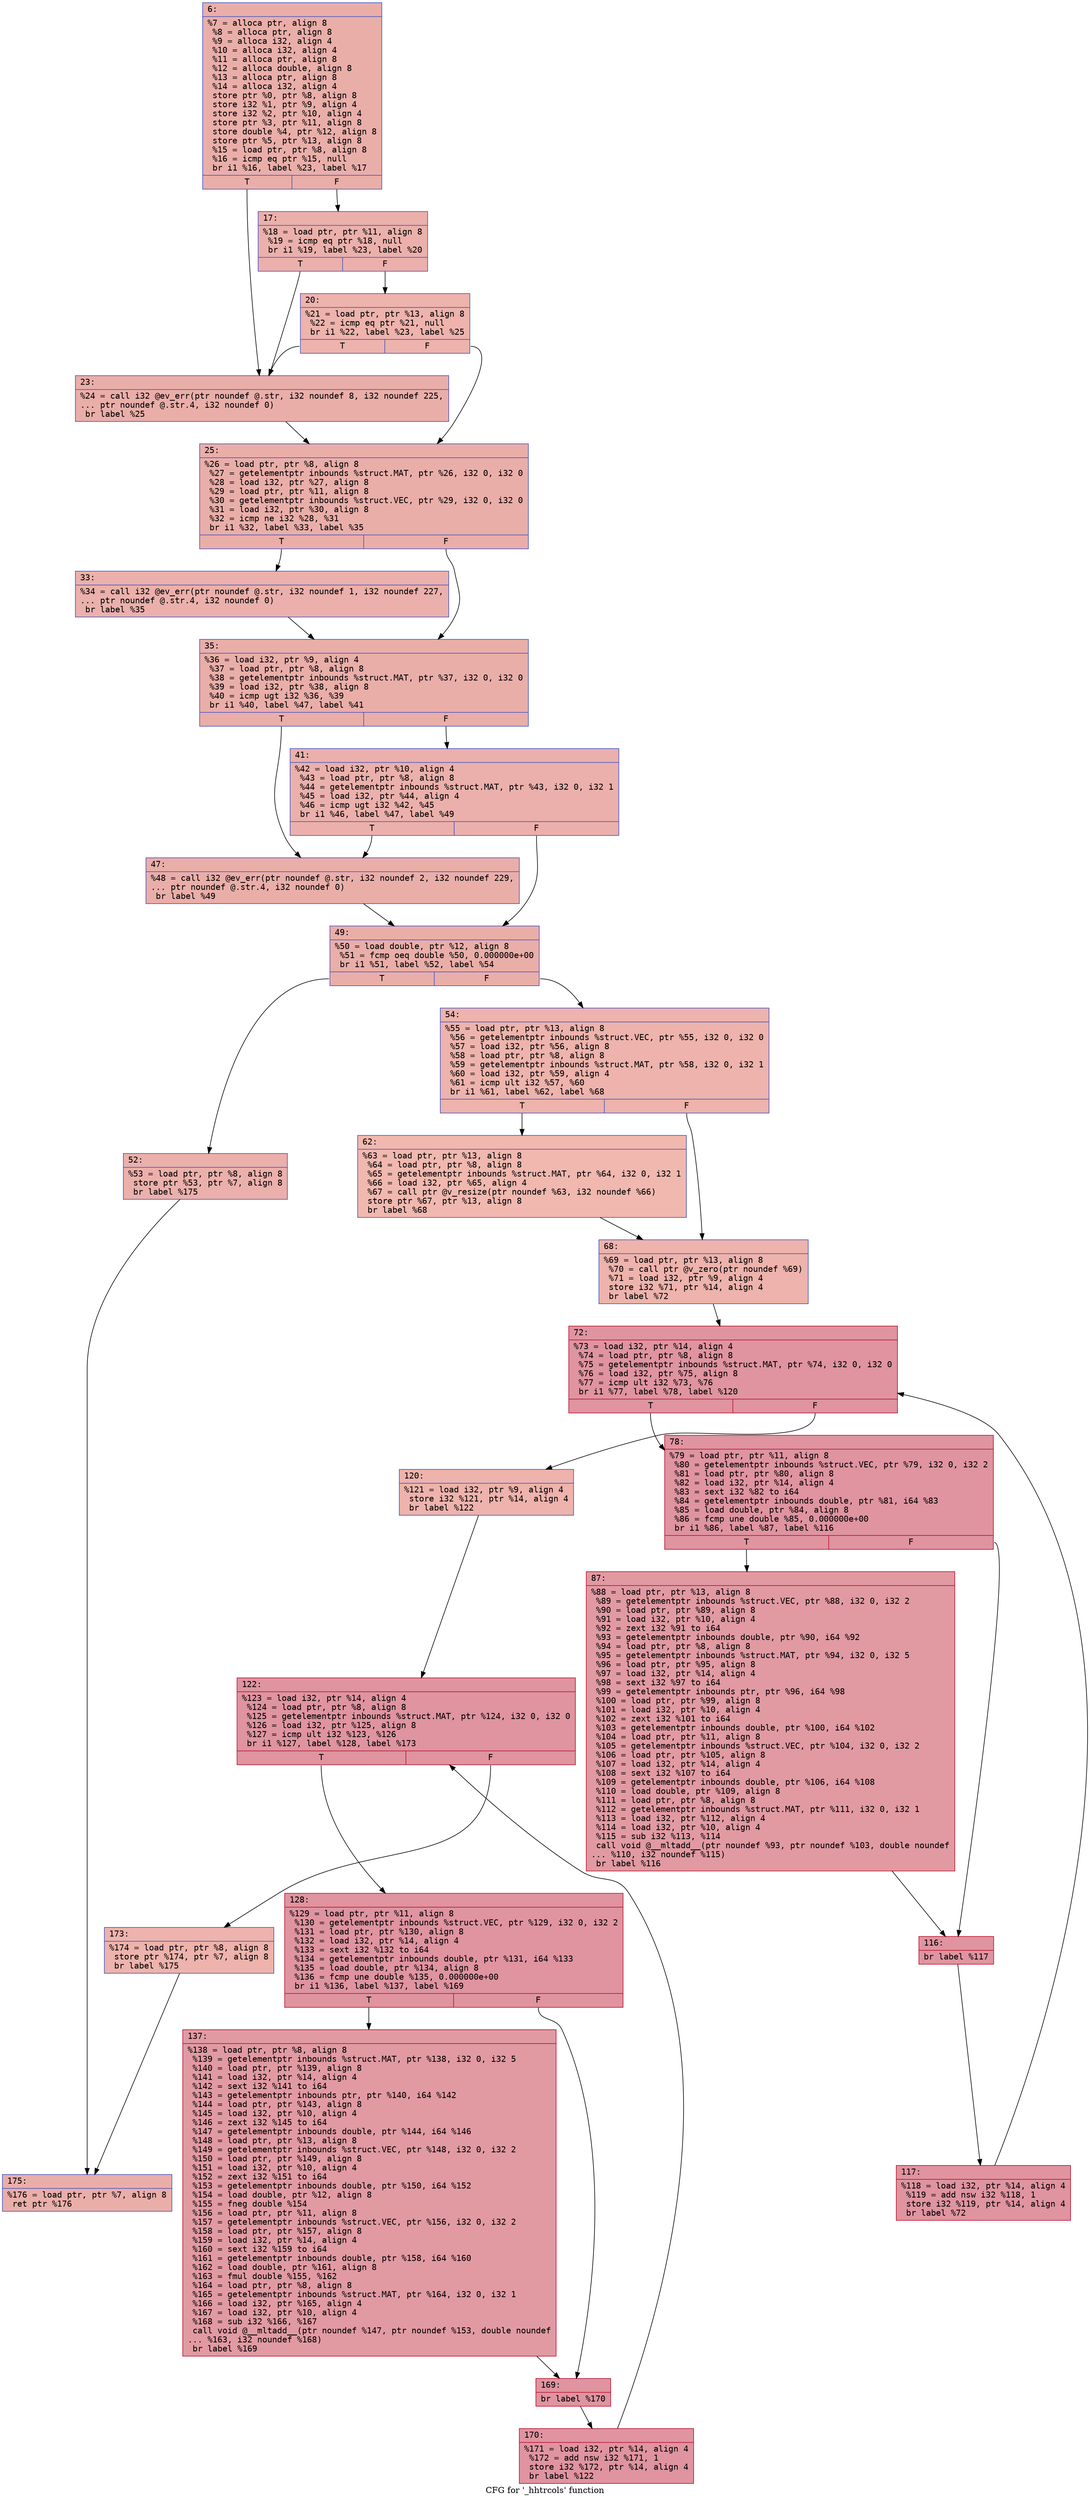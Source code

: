 digraph "CFG for '_hhtrcols' function" {
	label="CFG for '_hhtrcols' function";

	Node0x60000095ed50 [shape=record,color="#3d50c3ff", style=filled, fillcolor="#d0473d70" fontname="Courier",label="{6:\l|  %7 = alloca ptr, align 8\l  %8 = alloca ptr, align 8\l  %9 = alloca i32, align 4\l  %10 = alloca i32, align 4\l  %11 = alloca ptr, align 8\l  %12 = alloca double, align 8\l  %13 = alloca ptr, align 8\l  %14 = alloca i32, align 4\l  store ptr %0, ptr %8, align 8\l  store i32 %1, ptr %9, align 4\l  store i32 %2, ptr %10, align 4\l  store ptr %3, ptr %11, align 8\l  store double %4, ptr %12, align 8\l  store ptr %5, ptr %13, align 8\l  %15 = load ptr, ptr %8, align 8\l  %16 = icmp eq ptr %15, null\l  br i1 %16, label %23, label %17\l|{<s0>T|<s1>F}}"];
	Node0x60000095ed50:s0 -> Node0x60000095ee40[tooltip="6 -> 23\nProbability 37.50%" ];
	Node0x60000095ed50:s1 -> Node0x60000095eda0[tooltip="6 -> 17\nProbability 62.50%" ];
	Node0x60000095eda0 [shape=record,color="#3d50c3ff", style=filled, fillcolor="#d24b4070" fontname="Courier",label="{17:\l|  %18 = load ptr, ptr %11, align 8\l  %19 = icmp eq ptr %18, null\l  br i1 %19, label %23, label %20\l|{<s0>T|<s1>F}}"];
	Node0x60000095eda0:s0 -> Node0x60000095ee40[tooltip="17 -> 23\nProbability 37.50%" ];
	Node0x60000095eda0:s1 -> Node0x60000095edf0[tooltip="17 -> 20\nProbability 62.50%" ];
	Node0x60000095edf0 [shape=record,color="#3d50c3ff", style=filled, fillcolor="#d6524470" fontname="Courier",label="{20:\l|  %21 = load ptr, ptr %13, align 8\l  %22 = icmp eq ptr %21, null\l  br i1 %22, label %23, label %25\l|{<s0>T|<s1>F}}"];
	Node0x60000095edf0:s0 -> Node0x60000095ee40[tooltip="20 -> 23\nProbability 37.50%" ];
	Node0x60000095edf0:s1 -> Node0x60000095ee90[tooltip="20 -> 25\nProbability 62.50%" ];
	Node0x60000095ee40 [shape=record,color="#3d50c3ff", style=filled, fillcolor="#d0473d70" fontname="Courier",label="{23:\l|  %24 = call i32 @ev_err(ptr noundef @.str, i32 noundef 8, i32 noundef 225,\l... ptr noundef @.str.4, i32 noundef 0)\l  br label %25\l}"];
	Node0x60000095ee40 -> Node0x60000095ee90[tooltip="23 -> 25\nProbability 100.00%" ];
	Node0x60000095ee90 [shape=record,color="#3d50c3ff", style=filled, fillcolor="#d0473d70" fontname="Courier",label="{25:\l|  %26 = load ptr, ptr %8, align 8\l  %27 = getelementptr inbounds %struct.MAT, ptr %26, i32 0, i32 0\l  %28 = load i32, ptr %27, align 8\l  %29 = load ptr, ptr %11, align 8\l  %30 = getelementptr inbounds %struct.VEC, ptr %29, i32 0, i32 0\l  %31 = load i32, ptr %30, align 8\l  %32 = icmp ne i32 %28, %31\l  br i1 %32, label %33, label %35\l|{<s0>T|<s1>F}}"];
	Node0x60000095ee90:s0 -> Node0x60000095eee0[tooltip="25 -> 33\nProbability 50.00%" ];
	Node0x60000095ee90:s1 -> Node0x60000095ef30[tooltip="25 -> 35\nProbability 50.00%" ];
	Node0x60000095eee0 [shape=record,color="#3d50c3ff", style=filled, fillcolor="#d24b4070" fontname="Courier",label="{33:\l|  %34 = call i32 @ev_err(ptr noundef @.str, i32 noundef 1, i32 noundef 227,\l... ptr noundef @.str.4, i32 noundef 0)\l  br label %35\l}"];
	Node0x60000095eee0 -> Node0x60000095ef30[tooltip="33 -> 35\nProbability 100.00%" ];
	Node0x60000095ef30 [shape=record,color="#3d50c3ff", style=filled, fillcolor="#d0473d70" fontname="Courier",label="{35:\l|  %36 = load i32, ptr %9, align 4\l  %37 = load ptr, ptr %8, align 8\l  %38 = getelementptr inbounds %struct.MAT, ptr %37, i32 0, i32 0\l  %39 = load i32, ptr %38, align 8\l  %40 = icmp ugt i32 %36, %39\l  br i1 %40, label %47, label %41\l|{<s0>T|<s1>F}}"];
	Node0x60000095ef30:s0 -> Node0x60000095efd0[tooltip="35 -> 47\nProbability 50.00%" ];
	Node0x60000095ef30:s1 -> Node0x60000095ef80[tooltip="35 -> 41\nProbability 50.00%" ];
	Node0x60000095ef80 [shape=record,color="#3d50c3ff", style=filled, fillcolor="#d24b4070" fontname="Courier",label="{41:\l|  %42 = load i32, ptr %10, align 4\l  %43 = load ptr, ptr %8, align 8\l  %44 = getelementptr inbounds %struct.MAT, ptr %43, i32 0, i32 1\l  %45 = load i32, ptr %44, align 4\l  %46 = icmp ugt i32 %42, %45\l  br i1 %46, label %47, label %49\l|{<s0>T|<s1>F}}"];
	Node0x60000095ef80:s0 -> Node0x60000095efd0[tooltip="41 -> 47\nProbability 50.00%" ];
	Node0x60000095ef80:s1 -> Node0x60000095f020[tooltip="41 -> 49\nProbability 50.00%" ];
	Node0x60000095efd0 [shape=record,color="#3d50c3ff", style=filled, fillcolor="#d0473d70" fontname="Courier",label="{47:\l|  %48 = call i32 @ev_err(ptr noundef @.str, i32 noundef 2, i32 noundef 229,\l... ptr noundef @.str.4, i32 noundef 0)\l  br label %49\l}"];
	Node0x60000095efd0 -> Node0x60000095f020[tooltip="47 -> 49\nProbability 100.00%" ];
	Node0x60000095f020 [shape=record,color="#3d50c3ff", style=filled, fillcolor="#d0473d70" fontname="Courier",label="{49:\l|  %50 = load double, ptr %12, align 8\l  %51 = fcmp oeq double %50, 0.000000e+00\l  br i1 %51, label %52, label %54\l|{<s0>T|<s1>F}}"];
	Node0x60000095f020:s0 -> Node0x60000095f070[tooltip="49 -> 52\nProbability 62.50%" ];
	Node0x60000095f020:s1 -> Node0x60000095f0c0[tooltip="49 -> 54\nProbability 37.50%" ];
	Node0x60000095f070 [shape=record,color="#3d50c3ff", style=filled, fillcolor="#d24b4070" fontname="Courier",label="{52:\l|  %53 = load ptr, ptr %8, align 8\l  store ptr %53, ptr %7, align 8\l  br label %175\l}"];
	Node0x60000095f070 -> Node0x60000095f570[tooltip="52 -> 175\nProbability 100.00%" ];
	Node0x60000095f0c0 [shape=record,color="#3d50c3ff", style=filled, fillcolor="#d6524470" fontname="Courier",label="{54:\l|  %55 = load ptr, ptr %13, align 8\l  %56 = getelementptr inbounds %struct.VEC, ptr %55, i32 0, i32 0\l  %57 = load i32, ptr %56, align 8\l  %58 = load ptr, ptr %8, align 8\l  %59 = getelementptr inbounds %struct.MAT, ptr %58, i32 0, i32 1\l  %60 = load i32, ptr %59, align 4\l  %61 = icmp ult i32 %57, %60\l  br i1 %61, label %62, label %68\l|{<s0>T|<s1>F}}"];
	Node0x60000095f0c0:s0 -> Node0x60000095f110[tooltip="54 -> 62\nProbability 50.00%" ];
	Node0x60000095f0c0:s1 -> Node0x60000095f160[tooltip="54 -> 68\nProbability 50.00%" ];
	Node0x60000095f110 [shape=record,color="#3d50c3ff", style=filled, fillcolor="#dc5d4a70" fontname="Courier",label="{62:\l|  %63 = load ptr, ptr %13, align 8\l  %64 = load ptr, ptr %8, align 8\l  %65 = getelementptr inbounds %struct.MAT, ptr %64, i32 0, i32 1\l  %66 = load i32, ptr %65, align 4\l  %67 = call ptr @v_resize(ptr noundef %63, i32 noundef %66)\l  store ptr %67, ptr %13, align 8\l  br label %68\l}"];
	Node0x60000095f110 -> Node0x60000095f160[tooltip="62 -> 68\nProbability 100.00%" ];
	Node0x60000095f160 [shape=record,color="#3d50c3ff", style=filled, fillcolor="#d6524470" fontname="Courier",label="{68:\l|  %69 = load ptr, ptr %13, align 8\l  %70 = call ptr @v_zero(ptr noundef %69)\l  %71 = load i32, ptr %9, align 4\l  store i32 %71, ptr %14, align 4\l  br label %72\l}"];
	Node0x60000095f160 -> Node0x60000095f1b0[tooltip="68 -> 72\nProbability 100.00%" ];
	Node0x60000095f1b0 [shape=record,color="#b70d28ff", style=filled, fillcolor="#b70d2870" fontname="Courier",label="{72:\l|  %73 = load i32, ptr %14, align 4\l  %74 = load ptr, ptr %8, align 8\l  %75 = getelementptr inbounds %struct.MAT, ptr %74, i32 0, i32 0\l  %76 = load i32, ptr %75, align 8\l  %77 = icmp ult i32 %73, %76\l  br i1 %77, label %78, label %120\l|{<s0>T|<s1>F}}"];
	Node0x60000095f1b0:s0 -> Node0x60000095f200[tooltip="72 -> 78\nProbability 96.88%" ];
	Node0x60000095f1b0:s1 -> Node0x60000095f340[tooltip="72 -> 120\nProbability 3.12%" ];
	Node0x60000095f200 [shape=record,color="#b70d28ff", style=filled, fillcolor="#b70d2870" fontname="Courier",label="{78:\l|  %79 = load ptr, ptr %11, align 8\l  %80 = getelementptr inbounds %struct.VEC, ptr %79, i32 0, i32 2\l  %81 = load ptr, ptr %80, align 8\l  %82 = load i32, ptr %14, align 4\l  %83 = sext i32 %82 to i64\l  %84 = getelementptr inbounds double, ptr %81, i64 %83\l  %85 = load double, ptr %84, align 8\l  %86 = fcmp une double %85, 0.000000e+00\l  br i1 %86, label %87, label %116\l|{<s0>T|<s1>F}}"];
	Node0x60000095f200:s0 -> Node0x60000095f250[tooltip="78 -> 87\nProbability 62.50%" ];
	Node0x60000095f200:s1 -> Node0x60000095f2a0[tooltip="78 -> 116\nProbability 37.50%" ];
	Node0x60000095f250 [shape=record,color="#b70d28ff", style=filled, fillcolor="#bb1b2c70" fontname="Courier",label="{87:\l|  %88 = load ptr, ptr %13, align 8\l  %89 = getelementptr inbounds %struct.VEC, ptr %88, i32 0, i32 2\l  %90 = load ptr, ptr %89, align 8\l  %91 = load i32, ptr %10, align 4\l  %92 = zext i32 %91 to i64\l  %93 = getelementptr inbounds double, ptr %90, i64 %92\l  %94 = load ptr, ptr %8, align 8\l  %95 = getelementptr inbounds %struct.MAT, ptr %94, i32 0, i32 5\l  %96 = load ptr, ptr %95, align 8\l  %97 = load i32, ptr %14, align 4\l  %98 = sext i32 %97 to i64\l  %99 = getelementptr inbounds ptr, ptr %96, i64 %98\l  %100 = load ptr, ptr %99, align 8\l  %101 = load i32, ptr %10, align 4\l  %102 = zext i32 %101 to i64\l  %103 = getelementptr inbounds double, ptr %100, i64 %102\l  %104 = load ptr, ptr %11, align 8\l  %105 = getelementptr inbounds %struct.VEC, ptr %104, i32 0, i32 2\l  %106 = load ptr, ptr %105, align 8\l  %107 = load i32, ptr %14, align 4\l  %108 = sext i32 %107 to i64\l  %109 = getelementptr inbounds double, ptr %106, i64 %108\l  %110 = load double, ptr %109, align 8\l  %111 = load ptr, ptr %8, align 8\l  %112 = getelementptr inbounds %struct.MAT, ptr %111, i32 0, i32 1\l  %113 = load i32, ptr %112, align 4\l  %114 = load i32, ptr %10, align 4\l  %115 = sub i32 %113, %114\l  call void @__mltadd__(ptr noundef %93, ptr noundef %103, double noundef\l... %110, i32 noundef %115)\l  br label %116\l}"];
	Node0x60000095f250 -> Node0x60000095f2a0[tooltip="87 -> 116\nProbability 100.00%" ];
	Node0x60000095f2a0 [shape=record,color="#b70d28ff", style=filled, fillcolor="#b70d2870" fontname="Courier",label="{116:\l|  br label %117\l}"];
	Node0x60000095f2a0 -> Node0x60000095f2f0[tooltip="116 -> 117\nProbability 100.00%" ];
	Node0x60000095f2f0 [shape=record,color="#b70d28ff", style=filled, fillcolor="#b70d2870" fontname="Courier",label="{117:\l|  %118 = load i32, ptr %14, align 4\l  %119 = add nsw i32 %118, 1\l  store i32 %119, ptr %14, align 4\l  br label %72\l}"];
	Node0x60000095f2f0 -> Node0x60000095f1b0[tooltip="117 -> 72\nProbability 100.00%" ];
	Node0x60000095f340 [shape=record,color="#3d50c3ff", style=filled, fillcolor="#d6524470" fontname="Courier",label="{120:\l|  %121 = load i32, ptr %9, align 4\l  store i32 %121, ptr %14, align 4\l  br label %122\l}"];
	Node0x60000095f340 -> Node0x60000095f390[tooltip="120 -> 122\nProbability 100.00%" ];
	Node0x60000095f390 [shape=record,color="#b70d28ff", style=filled, fillcolor="#b70d2870" fontname="Courier",label="{122:\l|  %123 = load i32, ptr %14, align 4\l  %124 = load ptr, ptr %8, align 8\l  %125 = getelementptr inbounds %struct.MAT, ptr %124, i32 0, i32 0\l  %126 = load i32, ptr %125, align 8\l  %127 = icmp ult i32 %123, %126\l  br i1 %127, label %128, label %173\l|{<s0>T|<s1>F}}"];
	Node0x60000095f390:s0 -> Node0x60000095f3e0[tooltip="122 -> 128\nProbability 96.88%" ];
	Node0x60000095f390:s1 -> Node0x60000095f520[tooltip="122 -> 173\nProbability 3.12%" ];
	Node0x60000095f3e0 [shape=record,color="#b70d28ff", style=filled, fillcolor="#b70d2870" fontname="Courier",label="{128:\l|  %129 = load ptr, ptr %11, align 8\l  %130 = getelementptr inbounds %struct.VEC, ptr %129, i32 0, i32 2\l  %131 = load ptr, ptr %130, align 8\l  %132 = load i32, ptr %14, align 4\l  %133 = sext i32 %132 to i64\l  %134 = getelementptr inbounds double, ptr %131, i64 %133\l  %135 = load double, ptr %134, align 8\l  %136 = fcmp une double %135, 0.000000e+00\l  br i1 %136, label %137, label %169\l|{<s0>T|<s1>F}}"];
	Node0x60000095f3e0:s0 -> Node0x60000095f430[tooltip="128 -> 137\nProbability 62.50%" ];
	Node0x60000095f3e0:s1 -> Node0x60000095f480[tooltip="128 -> 169\nProbability 37.50%" ];
	Node0x60000095f430 [shape=record,color="#b70d28ff", style=filled, fillcolor="#bb1b2c70" fontname="Courier",label="{137:\l|  %138 = load ptr, ptr %8, align 8\l  %139 = getelementptr inbounds %struct.MAT, ptr %138, i32 0, i32 5\l  %140 = load ptr, ptr %139, align 8\l  %141 = load i32, ptr %14, align 4\l  %142 = sext i32 %141 to i64\l  %143 = getelementptr inbounds ptr, ptr %140, i64 %142\l  %144 = load ptr, ptr %143, align 8\l  %145 = load i32, ptr %10, align 4\l  %146 = zext i32 %145 to i64\l  %147 = getelementptr inbounds double, ptr %144, i64 %146\l  %148 = load ptr, ptr %13, align 8\l  %149 = getelementptr inbounds %struct.VEC, ptr %148, i32 0, i32 2\l  %150 = load ptr, ptr %149, align 8\l  %151 = load i32, ptr %10, align 4\l  %152 = zext i32 %151 to i64\l  %153 = getelementptr inbounds double, ptr %150, i64 %152\l  %154 = load double, ptr %12, align 8\l  %155 = fneg double %154\l  %156 = load ptr, ptr %11, align 8\l  %157 = getelementptr inbounds %struct.VEC, ptr %156, i32 0, i32 2\l  %158 = load ptr, ptr %157, align 8\l  %159 = load i32, ptr %14, align 4\l  %160 = sext i32 %159 to i64\l  %161 = getelementptr inbounds double, ptr %158, i64 %160\l  %162 = load double, ptr %161, align 8\l  %163 = fmul double %155, %162\l  %164 = load ptr, ptr %8, align 8\l  %165 = getelementptr inbounds %struct.MAT, ptr %164, i32 0, i32 1\l  %166 = load i32, ptr %165, align 4\l  %167 = load i32, ptr %10, align 4\l  %168 = sub i32 %166, %167\l  call void @__mltadd__(ptr noundef %147, ptr noundef %153, double noundef\l... %163, i32 noundef %168)\l  br label %169\l}"];
	Node0x60000095f430 -> Node0x60000095f480[tooltip="137 -> 169\nProbability 100.00%" ];
	Node0x60000095f480 [shape=record,color="#b70d28ff", style=filled, fillcolor="#b70d2870" fontname="Courier",label="{169:\l|  br label %170\l}"];
	Node0x60000095f480 -> Node0x60000095f4d0[tooltip="169 -> 170\nProbability 100.00%" ];
	Node0x60000095f4d0 [shape=record,color="#b70d28ff", style=filled, fillcolor="#b70d2870" fontname="Courier",label="{170:\l|  %171 = load i32, ptr %14, align 4\l  %172 = add nsw i32 %171, 1\l  store i32 %172, ptr %14, align 4\l  br label %122\l}"];
	Node0x60000095f4d0 -> Node0x60000095f390[tooltip="170 -> 122\nProbability 100.00%" ];
	Node0x60000095f520 [shape=record,color="#3d50c3ff", style=filled, fillcolor="#d6524470" fontname="Courier",label="{173:\l|  %174 = load ptr, ptr %8, align 8\l  store ptr %174, ptr %7, align 8\l  br label %175\l}"];
	Node0x60000095f520 -> Node0x60000095f570[tooltip="173 -> 175\nProbability 100.00%" ];
	Node0x60000095f570 [shape=record,color="#3d50c3ff", style=filled, fillcolor="#d0473d70" fontname="Courier",label="{175:\l|  %176 = load ptr, ptr %7, align 8\l  ret ptr %176\l}"];
}

